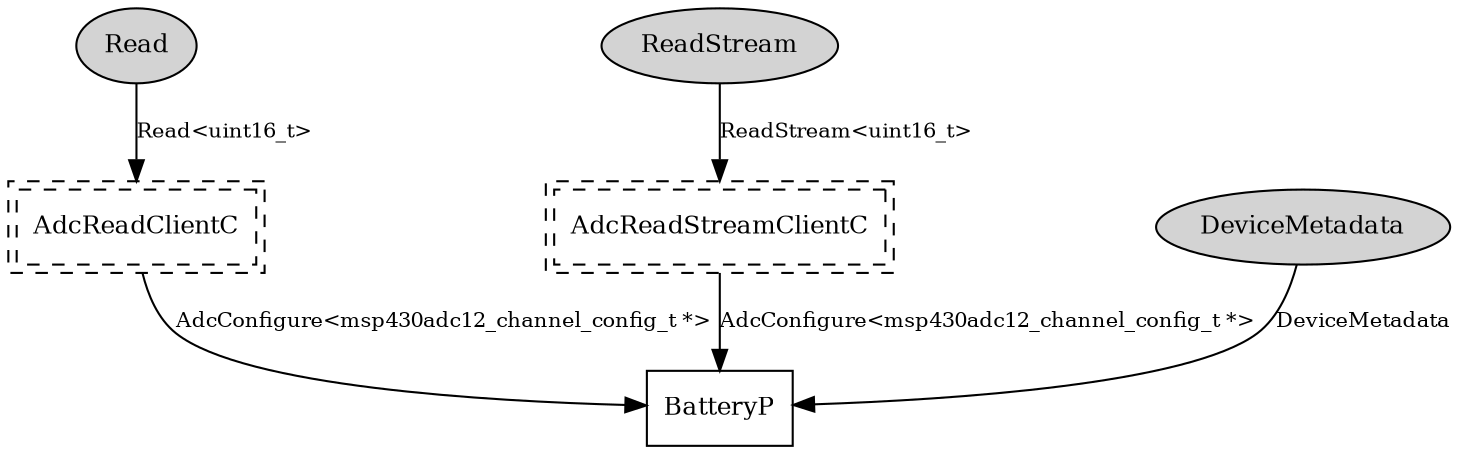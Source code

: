 digraph "tos.platforms.z1.chips.msp430.adc12.BatteryC" {
  n0x40f02cd8 [shape=ellipse, style=filled, label="Read", fontsize=12];
  "BatteryC.AdcReadClientC" [fontsize=12, shape=box,peripheries=2, style=dashed, label="AdcReadClientC", URL="../chtml/tos.chips.msp430.adc12.AdcReadClientC.html"];
  n0x40f000b0 [shape=ellipse, style=filled, label="ReadStream", fontsize=12];
  "BatteryC.AdcReadStreamClientC" [fontsize=12, shape=box,peripheries=2, style=dashed, label="AdcReadStreamClientC", URL="../chtml/tos.chips.msp430.adc12.AdcReadStreamClientC.html"];
  n0x40f02888 [shape=ellipse, style=filled, label="DeviceMetadata", fontsize=12];
  "BatteryP" [fontsize=12, shape=box, URL="../chtml/tos.platforms.z1.chips.msp430.adc12.BatteryP.html"];
  "BatteryC.AdcReadClientC" [fontsize=12, shape=box,peripheries=2, style=dashed, label="AdcReadClientC", URL="../chtml/tos.chips.msp430.adc12.AdcReadClientC.html"];
  "BatteryP" [fontsize=12, shape=box, URL="../chtml/tos.platforms.z1.chips.msp430.adc12.BatteryP.html"];
  "BatteryC.AdcReadStreamClientC" [fontsize=12, shape=box,peripheries=2, style=dashed, label="AdcReadStreamClientC", URL="../chtml/tos.chips.msp430.adc12.AdcReadStreamClientC.html"];
  "n0x40f02cd8" -> "BatteryC.AdcReadClientC" [label="Read<uint16_t>", URL="../ihtml/tos.interfaces.Read.html", fontsize=10];
  "n0x40f000b0" -> "BatteryC.AdcReadStreamClientC" [label="ReadStream<uint16_t>", URL="../ihtml/tos.interfaces.ReadStream.html", fontsize=10];
  "n0x40f02888" -> "BatteryP" [label="DeviceMetadata", URL="../ihtml/tos.interfaces.DeviceMetadata.html", fontsize=10];
  "BatteryC.AdcReadClientC" -> "BatteryP" [label="AdcConfigure<msp430adc12_channel_config_t *>", URL="../ihtml/tos.interfaces.AdcConfigure.html", fontsize=10];
  "BatteryC.AdcReadStreamClientC" -> "BatteryP" [label="AdcConfigure<msp430adc12_channel_config_t *>", URL="../ihtml/tos.interfaces.AdcConfigure.html", fontsize=10];
}
